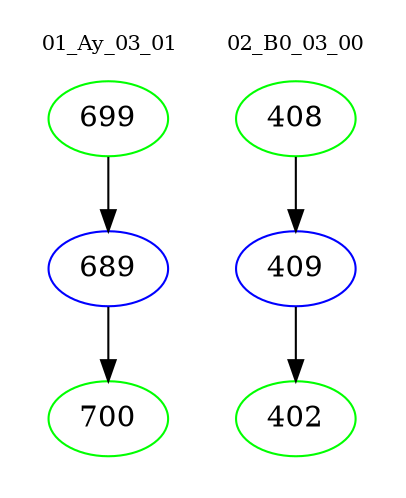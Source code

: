 digraph{
subgraph cluster_0 {
color = white
label = "01_Ay_03_01";
fontsize=10;
T0_699 [label="699", color="green"]
T0_699 -> T0_689 [color="black"]
T0_689 [label="689", color="blue"]
T0_689 -> T0_700 [color="black"]
T0_700 [label="700", color="green"]
}
subgraph cluster_1 {
color = white
label = "02_B0_03_00";
fontsize=10;
T1_408 [label="408", color="green"]
T1_408 -> T1_409 [color="black"]
T1_409 [label="409", color="blue"]
T1_409 -> T1_402 [color="black"]
T1_402 [label="402", color="green"]
}
}
